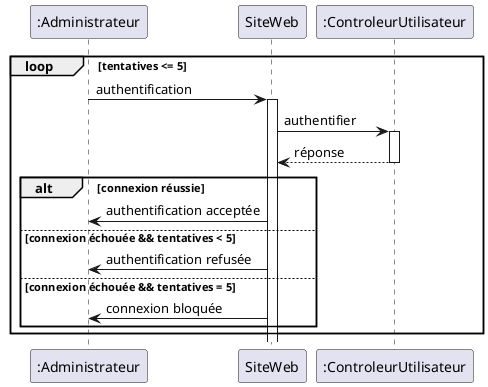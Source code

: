 @startuml Connexion administrateur

loop tentatives <= 5
":Administrateur" -> SiteWeb: authentification
activate SiteWeb
SiteWeb -> ":ControleurUtilisateur": authentifier
activate ":ControleurUtilisateur"
return réponse
alt connexion réussie
    SiteWeb -> ":Administrateur": authentification acceptée
else connexion échouée && tentatives < 5
    SiteWeb -> ":Administrateur": authentification refusée
else connexion échouée && tentatives = 5
    SiteWeb -> ":Administrateur": connexion bloquée
end
end
@enduml